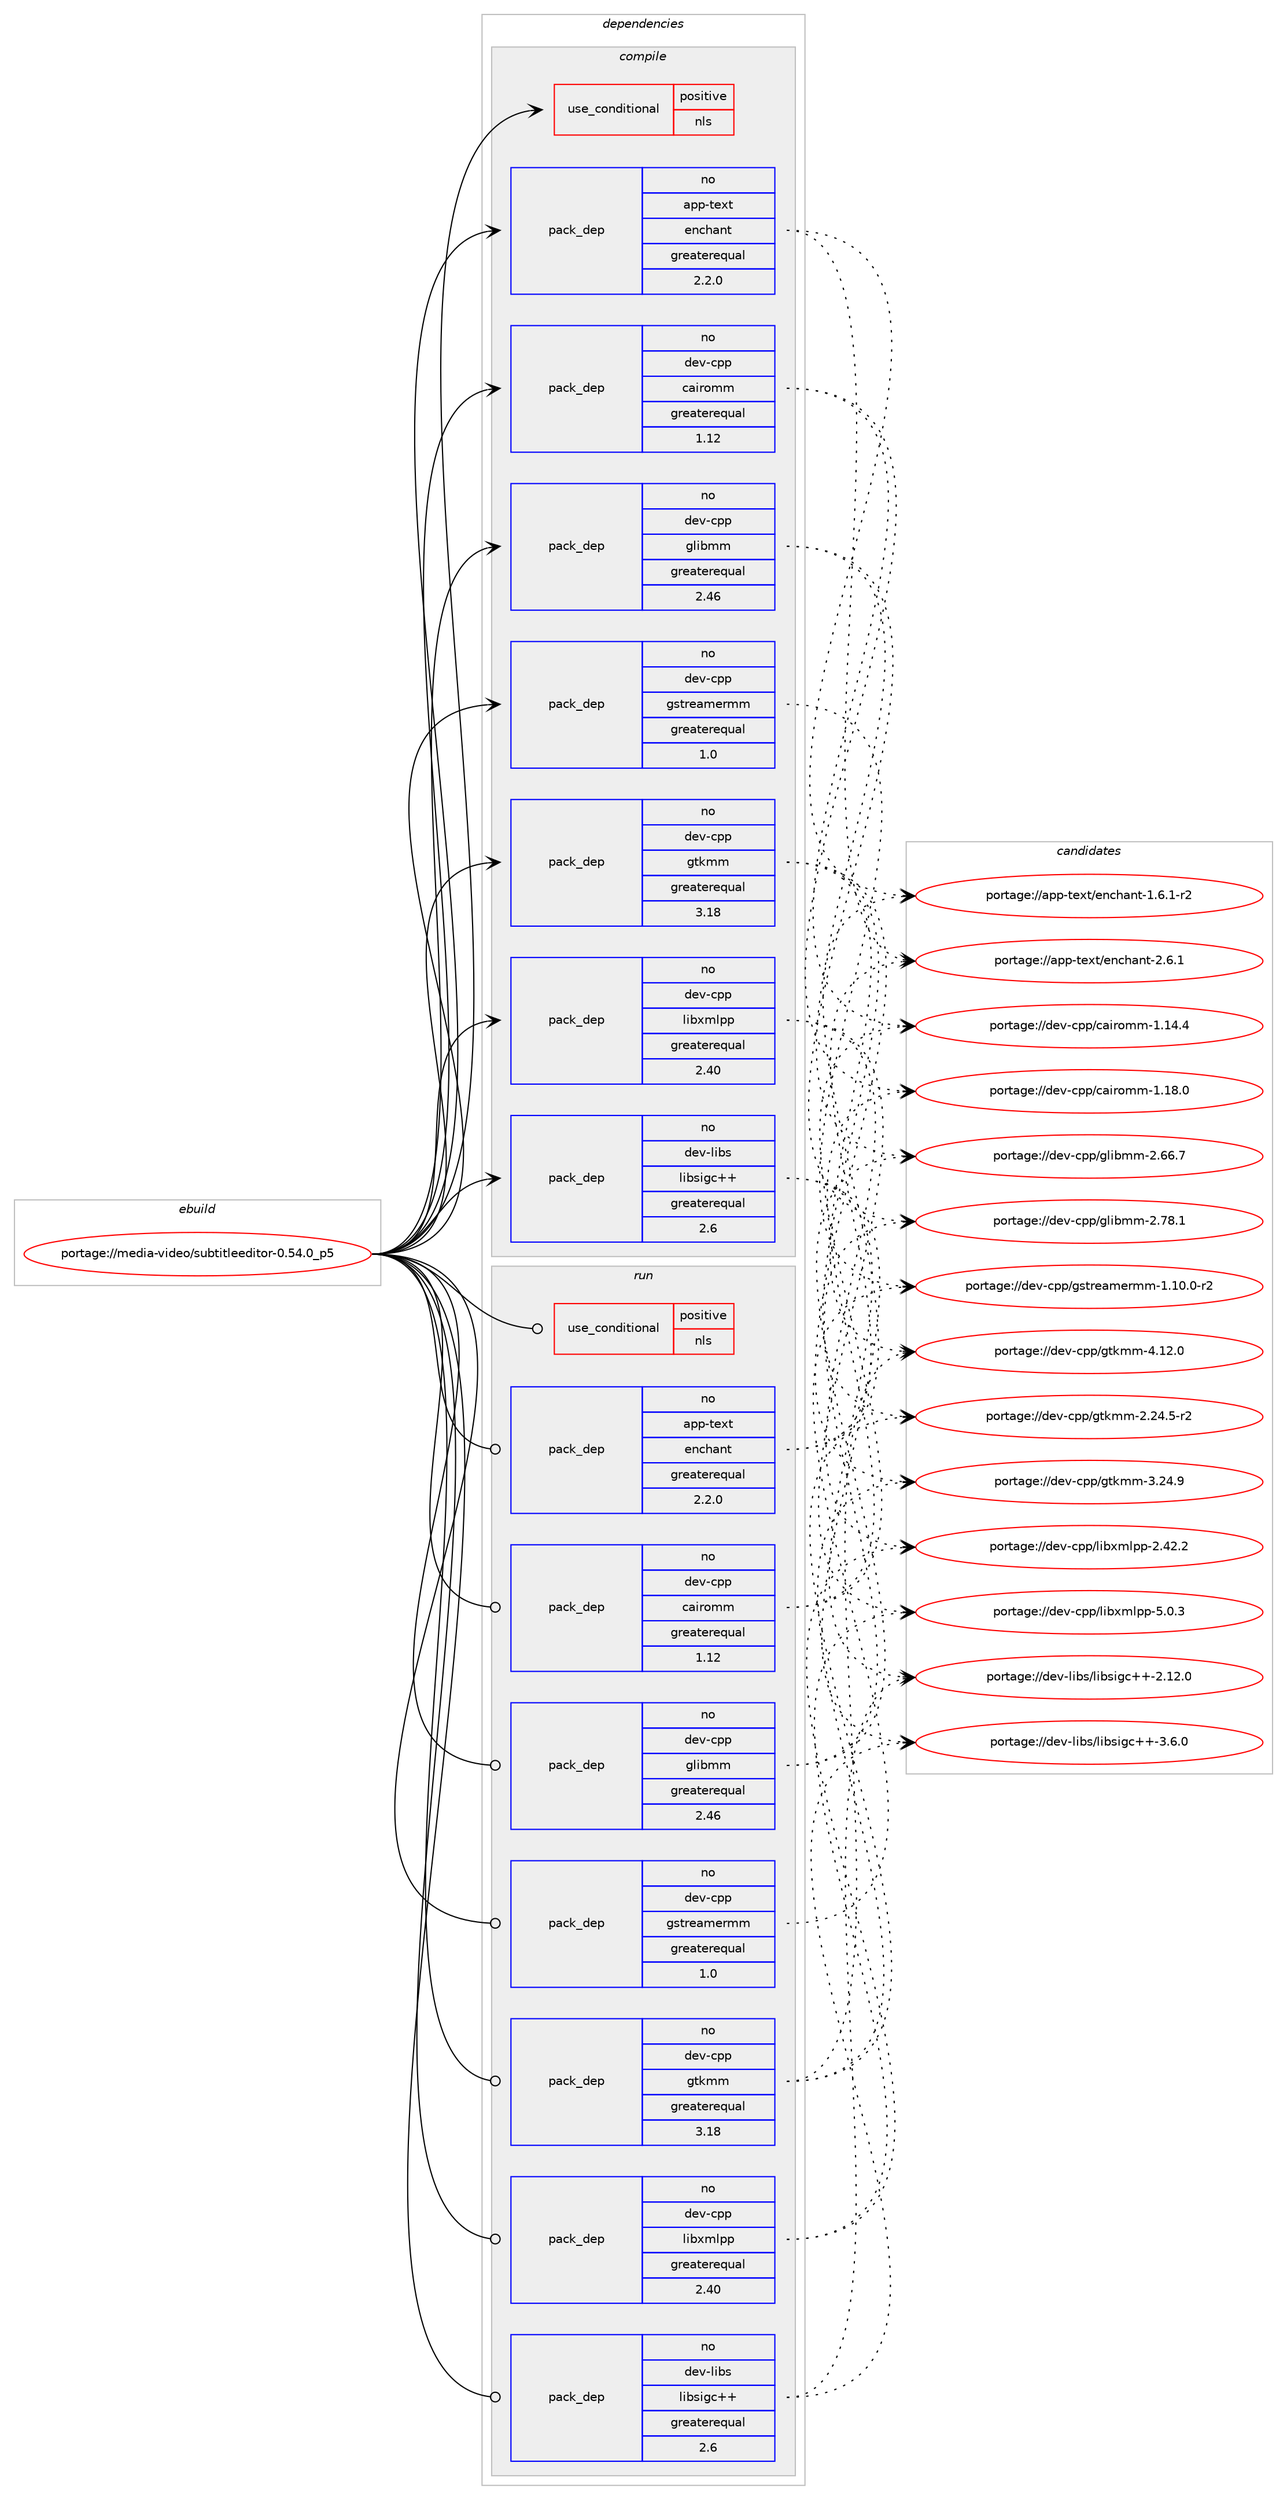 digraph prolog {

# *************
# Graph options
# *************

newrank=true;
concentrate=true;
compound=true;
graph [rankdir=LR,fontname=Helvetica,fontsize=10,ranksep=1.5];#, ranksep=2.5, nodesep=0.2];
edge  [arrowhead=vee];
node  [fontname=Helvetica,fontsize=10];

# **********
# The ebuild
# **********

subgraph cluster_leftcol {
color=gray;
rank=same;
label=<<i>ebuild</i>>;
id [label="portage://media-video/subtitleeditor-0.54.0_p5", color=red, width=4, href="../media-video/subtitleeditor-0.54.0_p5.svg"];
}

# ****************
# The dependencies
# ****************

subgraph cluster_midcol {
color=gray;
label=<<i>dependencies</i>>;
subgraph cluster_compile {
fillcolor="#eeeeee";
style=filled;
label=<<i>compile</i>>;
subgraph cond83706 {
dependency172035 [label=<<TABLE BORDER="0" CELLBORDER="1" CELLSPACING="0" CELLPADDING="4"><TR><TD ROWSPAN="3" CELLPADDING="10">use_conditional</TD></TR><TR><TD>positive</TD></TR><TR><TD>nls</TD></TR></TABLE>>, shape=none, color=red];
# *** BEGIN UNKNOWN DEPENDENCY TYPE (TODO) ***
# dependency172035 -> package_dependency(portage://media-video/subtitleeditor-0.54.0_p5,install,no,virtual,libintl,none,[,,],[],[])
# *** END UNKNOWN DEPENDENCY TYPE (TODO) ***

}
id:e -> dependency172035:w [weight=20,style="solid",arrowhead="vee"];
subgraph pack85842 {
dependency172036 [label=<<TABLE BORDER="0" CELLBORDER="1" CELLSPACING="0" CELLPADDING="4" WIDTH="220"><TR><TD ROWSPAN="6" CELLPADDING="30">pack_dep</TD></TR><TR><TD WIDTH="110">no</TD></TR><TR><TD>app-text</TD></TR><TR><TD>enchant</TD></TR><TR><TD>greaterequal</TD></TR><TR><TD>2.2.0</TD></TR></TABLE>>, shape=none, color=blue];
}
id:e -> dependency172036:w [weight=20,style="solid",arrowhead="vee"];
# *** BEGIN UNKNOWN DEPENDENCY TYPE (TODO) ***
# id -> package_dependency(portage://media-video/subtitleeditor-0.54.0_p5,install,no,app-text,iso-codes,none,[,,],[],[])
# *** END UNKNOWN DEPENDENCY TYPE (TODO) ***

subgraph pack85843 {
dependency172037 [label=<<TABLE BORDER="0" CELLBORDER="1" CELLSPACING="0" CELLPADDING="4" WIDTH="220"><TR><TD ROWSPAN="6" CELLPADDING="30">pack_dep</TD></TR><TR><TD WIDTH="110">no</TD></TR><TR><TD>dev-cpp</TD></TR><TR><TD>cairomm</TD></TR><TR><TD>greaterequal</TD></TR><TR><TD>1.12</TD></TR></TABLE>>, shape=none, color=blue];
}
id:e -> dependency172037:w [weight=20,style="solid",arrowhead="vee"];
subgraph pack85844 {
dependency172038 [label=<<TABLE BORDER="0" CELLBORDER="1" CELLSPACING="0" CELLPADDING="4" WIDTH="220"><TR><TD ROWSPAN="6" CELLPADDING="30">pack_dep</TD></TR><TR><TD WIDTH="110">no</TD></TR><TR><TD>dev-cpp</TD></TR><TR><TD>glibmm</TD></TR><TR><TD>greaterequal</TD></TR><TR><TD>2.46</TD></TR></TABLE>>, shape=none, color=blue];
}
id:e -> dependency172038:w [weight=20,style="solid",arrowhead="vee"];
subgraph pack85845 {
dependency172039 [label=<<TABLE BORDER="0" CELLBORDER="1" CELLSPACING="0" CELLPADDING="4" WIDTH="220"><TR><TD ROWSPAN="6" CELLPADDING="30">pack_dep</TD></TR><TR><TD WIDTH="110">no</TD></TR><TR><TD>dev-cpp</TD></TR><TR><TD>gstreamermm</TD></TR><TR><TD>greaterequal</TD></TR><TR><TD>1.0</TD></TR></TABLE>>, shape=none, color=blue];
}
id:e -> dependency172039:w [weight=20,style="solid",arrowhead="vee"];
subgraph pack85846 {
dependency172040 [label=<<TABLE BORDER="0" CELLBORDER="1" CELLSPACING="0" CELLPADDING="4" WIDTH="220"><TR><TD ROWSPAN="6" CELLPADDING="30">pack_dep</TD></TR><TR><TD WIDTH="110">no</TD></TR><TR><TD>dev-cpp</TD></TR><TR><TD>gtkmm</TD></TR><TR><TD>greaterequal</TD></TR><TR><TD>3.18</TD></TR></TABLE>>, shape=none, color=blue];
}
id:e -> dependency172040:w [weight=20,style="solid",arrowhead="vee"];
subgraph pack85847 {
dependency172041 [label=<<TABLE BORDER="0" CELLBORDER="1" CELLSPACING="0" CELLPADDING="4" WIDTH="220"><TR><TD ROWSPAN="6" CELLPADDING="30">pack_dep</TD></TR><TR><TD WIDTH="110">no</TD></TR><TR><TD>dev-cpp</TD></TR><TR><TD>libxmlpp</TD></TR><TR><TD>greaterequal</TD></TR><TR><TD>2.40</TD></TR></TABLE>>, shape=none, color=blue];
}
id:e -> dependency172041:w [weight=20,style="solid",arrowhead="vee"];
# *** BEGIN UNKNOWN DEPENDENCY TYPE (TODO) ***
# id -> package_dependency(portage://media-video/subtitleeditor-0.54.0_p5,install,no,dev-libs,glib,none,[,,],[slot(2)],[])
# *** END UNKNOWN DEPENDENCY TYPE (TODO) ***

subgraph pack85848 {
dependency172042 [label=<<TABLE BORDER="0" CELLBORDER="1" CELLSPACING="0" CELLPADDING="4" WIDTH="220"><TR><TD ROWSPAN="6" CELLPADDING="30">pack_dep</TD></TR><TR><TD WIDTH="110">no</TD></TR><TR><TD>dev-libs</TD></TR><TR><TD>libsigc++</TD></TR><TR><TD>greaterequal</TD></TR><TR><TD>2.6</TD></TR></TABLE>>, shape=none, color=blue];
}
id:e -> dependency172042:w [weight=20,style="solid",arrowhead="vee"];
# *** BEGIN UNKNOWN DEPENDENCY TYPE (TODO) ***
# id -> package_dependency(portage://media-video/subtitleeditor-0.54.0_p5,install,no,dev-util,desktop-file-utils,none,[,,],[],[])
# *** END UNKNOWN DEPENDENCY TYPE (TODO) ***

# *** BEGIN UNKNOWN DEPENDENCY TYPE (TODO) ***
# id -> package_dependency(portage://media-video/subtitleeditor-0.54.0_p5,install,no,media-libs,gst-plugins-base,none,[,,],[slot(1.0)],[use(enable(X),none),use(enable(pango),none)])
# *** END UNKNOWN DEPENDENCY TYPE (TODO) ***

# *** BEGIN UNKNOWN DEPENDENCY TYPE (TODO) ***
# id -> package_dependency(portage://media-video/subtitleeditor-0.54.0_p5,install,no,media-libs,gst-plugins-good,none,[,,],[slot(1.0)],[])
# *** END UNKNOWN DEPENDENCY TYPE (TODO) ***

# *** BEGIN UNKNOWN DEPENDENCY TYPE (TODO) ***
# id -> package_dependency(portage://media-video/subtitleeditor-0.54.0_p5,install,no,media-libs,gstreamer,none,[,,],[slot(1.0)],[])
# *** END UNKNOWN DEPENDENCY TYPE (TODO) ***

# *** BEGIN UNKNOWN DEPENDENCY TYPE (TODO) ***
# id -> package_dependency(portage://media-video/subtitleeditor-0.54.0_p5,install,no,media-plugins,gst-plugins-meta,none,[,,],[slot(1.0)],[])
# *** END UNKNOWN DEPENDENCY TYPE (TODO) ***

# *** BEGIN UNKNOWN DEPENDENCY TYPE (TODO) ***
# id -> package_dependency(portage://media-video/subtitleeditor-0.54.0_p5,install,no,x11-libs,gtk+,none,[,,],[slot(3)],[])
# *** END UNKNOWN DEPENDENCY TYPE (TODO) ***

# *** BEGIN UNKNOWN DEPENDENCY TYPE (TODO) ***
# id -> package_dependency(portage://media-video/subtitleeditor-0.54.0_p5,install,no,x11-misc,shared-mime-info,none,[,,],[],[])
# *** END UNKNOWN DEPENDENCY TYPE (TODO) ***

}
subgraph cluster_compileandrun {
fillcolor="#eeeeee";
style=filled;
label=<<i>compile and run</i>>;
}
subgraph cluster_run {
fillcolor="#eeeeee";
style=filled;
label=<<i>run</i>>;
subgraph cond83707 {
dependency172043 [label=<<TABLE BORDER="0" CELLBORDER="1" CELLSPACING="0" CELLPADDING="4"><TR><TD ROWSPAN="3" CELLPADDING="10">use_conditional</TD></TR><TR><TD>positive</TD></TR><TR><TD>nls</TD></TR></TABLE>>, shape=none, color=red];
# *** BEGIN UNKNOWN DEPENDENCY TYPE (TODO) ***
# dependency172043 -> package_dependency(portage://media-video/subtitleeditor-0.54.0_p5,run,no,virtual,libintl,none,[,,],[],[])
# *** END UNKNOWN DEPENDENCY TYPE (TODO) ***

}
id:e -> dependency172043:w [weight=20,style="solid",arrowhead="odot"];
subgraph pack85849 {
dependency172044 [label=<<TABLE BORDER="0" CELLBORDER="1" CELLSPACING="0" CELLPADDING="4" WIDTH="220"><TR><TD ROWSPAN="6" CELLPADDING="30">pack_dep</TD></TR><TR><TD WIDTH="110">no</TD></TR><TR><TD>app-text</TD></TR><TR><TD>enchant</TD></TR><TR><TD>greaterequal</TD></TR><TR><TD>2.2.0</TD></TR></TABLE>>, shape=none, color=blue];
}
id:e -> dependency172044:w [weight=20,style="solid",arrowhead="odot"];
# *** BEGIN UNKNOWN DEPENDENCY TYPE (TODO) ***
# id -> package_dependency(portage://media-video/subtitleeditor-0.54.0_p5,run,no,app-text,iso-codes,none,[,,],[],[])
# *** END UNKNOWN DEPENDENCY TYPE (TODO) ***

subgraph pack85850 {
dependency172045 [label=<<TABLE BORDER="0" CELLBORDER="1" CELLSPACING="0" CELLPADDING="4" WIDTH="220"><TR><TD ROWSPAN="6" CELLPADDING="30">pack_dep</TD></TR><TR><TD WIDTH="110">no</TD></TR><TR><TD>dev-cpp</TD></TR><TR><TD>cairomm</TD></TR><TR><TD>greaterequal</TD></TR><TR><TD>1.12</TD></TR></TABLE>>, shape=none, color=blue];
}
id:e -> dependency172045:w [weight=20,style="solid",arrowhead="odot"];
subgraph pack85851 {
dependency172046 [label=<<TABLE BORDER="0" CELLBORDER="1" CELLSPACING="0" CELLPADDING="4" WIDTH="220"><TR><TD ROWSPAN="6" CELLPADDING="30">pack_dep</TD></TR><TR><TD WIDTH="110">no</TD></TR><TR><TD>dev-cpp</TD></TR><TR><TD>glibmm</TD></TR><TR><TD>greaterequal</TD></TR><TR><TD>2.46</TD></TR></TABLE>>, shape=none, color=blue];
}
id:e -> dependency172046:w [weight=20,style="solid",arrowhead="odot"];
subgraph pack85852 {
dependency172047 [label=<<TABLE BORDER="0" CELLBORDER="1" CELLSPACING="0" CELLPADDING="4" WIDTH="220"><TR><TD ROWSPAN="6" CELLPADDING="30">pack_dep</TD></TR><TR><TD WIDTH="110">no</TD></TR><TR><TD>dev-cpp</TD></TR><TR><TD>gstreamermm</TD></TR><TR><TD>greaterequal</TD></TR><TR><TD>1.0</TD></TR></TABLE>>, shape=none, color=blue];
}
id:e -> dependency172047:w [weight=20,style="solid",arrowhead="odot"];
subgraph pack85853 {
dependency172048 [label=<<TABLE BORDER="0" CELLBORDER="1" CELLSPACING="0" CELLPADDING="4" WIDTH="220"><TR><TD ROWSPAN="6" CELLPADDING="30">pack_dep</TD></TR><TR><TD WIDTH="110">no</TD></TR><TR><TD>dev-cpp</TD></TR><TR><TD>gtkmm</TD></TR><TR><TD>greaterequal</TD></TR><TR><TD>3.18</TD></TR></TABLE>>, shape=none, color=blue];
}
id:e -> dependency172048:w [weight=20,style="solid",arrowhead="odot"];
subgraph pack85854 {
dependency172049 [label=<<TABLE BORDER="0" CELLBORDER="1" CELLSPACING="0" CELLPADDING="4" WIDTH="220"><TR><TD ROWSPAN="6" CELLPADDING="30">pack_dep</TD></TR><TR><TD WIDTH="110">no</TD></TR><TR><TD>dev-cpp</TD></TR><TR><TD>libxmlpp</TD></TR><TR><TD>greaterequal</TD></TR><TR><TD>2.40</TD></TR></TABLE>>, shape=none, color=blue];
}
id:e -> dependency172049:w [weight=20,style="solid",arrowhead="odot"];
# *** BEGIN UNKNOWN DEPENDENCY TYPE (TODO) ***
# id -> package_dependency(portage://media-video/subtitleeditor-0.54.0_p5,run,no,dev-libs,glib,none,[,,],[slot(2)],[])
# *** END UNKNOWN DEPENDENCY TYPE (TODO) ***

subgraph pack85855 {
dependency172050 [label=<<TABLE BORDER="0" CELLBORDER="1" CELLSPACING="0" CELLPADDING="4" WIDTH="220"><TR><TD ROWSPAN="6" CELLPADDING="30">pack_dep</TD></TR><TR><TD WIDTH="110">no</TD></TR><TR><TD>dev-libs</TD></TR><TR><TD>libsigc++</TD></TR><TR><TD>greaterequal</TD></TR><TR><TD>2.6</TD></TR></TABLE>>, shape=none, color=blue];
}
id:e -> dependency172050:w [weight=20,style="solid",arrowhead="odot"];
# *** BEGIN UNKNOWN DEPENDENCY TYPE (TODO) ***
# id -> package_dependency(portage://media-video/subtitleeditor-0.54.0_p5,run,no,media-libs,gst-plugins-base,none,[,,],[slot(1.0)],[use(enable(X),none),use(enable(pango),none)])
# *** END UNKNOWN DEPENDENCY TYPE (TODO) ***

# *** BEGIN UNKNOWN DEPENDENCY TYPE (TODO) ***
# id -> package_dependency(portage://media-video/subtitleeditor-0.54.0_p5,run,no,media-libs,gst-plugins-good,none,[,,],[slot(1.0)],[])
# *** END UNKNOWN DEPENDENCY TYPE (TODO) ***

# *** BEGIN UNKNOWN DEPENDENCY TYPE (TODO) ***
# id -> package_dependency(portage://media-video/subtitleeditor-0.54.0_p5,run,no,media-libs,gstreamer,none,[,,],[slot(1.0)],[])
# *** END UNKNOWN DEPENDENCY TYPE (TODO) ***

# *** BEGIN UNKNOWN DEPENDENCY TYPE (TODO) ***
# id -> package_dependency(portage://media-video/subtitleeditor-0.54.0_p5,run,no,media-plugins,gst-plugins-meta,none,[,,],[slot(1.0)],[])
# *** END UNKNOWN DEPENDENCY TYPE (TODO) ***

# *** BEGIN UNKNOWN DEPENDENCY TYPE (TODO) ***
# id -> package_dependency(portage://media-video/subtitleeditor-0.54.0_p5,run,no,x11-libs,gtk+,none,[,,],[slot(3)],[])
# *** END UNKNOWN DEPENDENCY TYPE (TODO) ***

}
}

# **************
# The candidates
# **************

subgraph cluster_choices {
rank=same;
color=gray;
label=<<i>candidates</i>>;

subgraph choice85842 {
color=black;
nodesep=1;
choice97112112451161011201164710111099104971101164549465446494511450 [label="portage://app-text/enchant-1.6.1-r2", color=red, width=4,href="../app-text/enchant-1.6.1-r2.svg"];
choice9711211245116101120116471011109910497110116455046544649 [label="portage://app-text/enchant-2.6.1", color=red, width=4,href="../app-text/enchant-2.6.1.svg"];
dependency172036:e -> choice97112112451161011201164710111099104971101164549465446494511450:w [style=dotted,weight="100"];
dependency172036:e -> choice9711211245116101120116471011109910497110116455046544649:w [style=dotted,weight="100"];
}
subgraph choice85843 {
color=black;
nodesep=1;
choice100101118459911211247999710511411110910945494649524652 [label="portage://dev-cpp/cairomm-1.14.4", color=red, width=4,href="../dev-cpp/cairomm-1.14.4.svg"];
choice100101118459911211247999710511411110910945494649564648 [label="portage://dev-cpp/cairomm-1.18.0", color=red, width=4,href="../dev-cpp/cairomm-1.18.0.svg"];
dependency172037:e -> choice100101118459911211247999710511411110910945494649524652:w [style=dotted,weight="100"];
dependency172037:e -> choice100101118459911211247999710511411110910945494649564648:w [style=dotted,weight="100"];
}
subgraph choice85844 {
color=black;
nodesep=1;
choice1001011184599112112471031081059810910945504654544655 [label="portage://dev-cpp/glibmm-2.66.7", color=red, width=4,href="../dev-cpp/glibmm-2.66.7.svg"];
choice1001011184599112112471031081059810910945504655564649 [label="portage://dev-cpp/glibmm-2.78.1", color=red, width=4,href="../dev-cpp/glibmm-2.78.1.svg"];
dependency172038:e -> choice1001011184599112112471031081059810910945504654544655:w [style=dotted,weight="100"];
dependency172038:e -> choice1001011184599112112471031081059810910945504655564649:w [style=dotted,weight="100"];
}
subgraph choice85845 {
color=black;
nodesep=1;
choice10010111845991121124710311511611410197109101114109109454946494846484511450 [label="portage://dev-cpp/gstreamermm-1.10.0-r2", color=red, width=4,href="../dev-cpp/gstreamermm-1.10.0-r2.svg"];
dependency172039:e -> choice10010111845991121124710311511611410197109101114109109454946494846484511450:w [style=dotted,weight="100"];
}
subgraph choice85846 {
color=black;
nodesep=1;
choice100101118459911211247103116107109109455046505246534511450 [label="portage://dev-cpp/gtkmm-2.24.5-r2", color=red, width=4,href="../dev-cpp/gtkmm-2.24.5-r2.svg"];
choice10010111845991121124710311610710910945514650524657 [label="portage://dev-cpp/gtkmm-3.24.9", color=red, width=4,href="../dev-cpp/gtkmm-3.24.9.svg"];
choice10010111845991121124710311610710910945524649504648 [label="portage://dev-cpp/gtkmm-4.12.0", color=red, width=4,href="../dev-cpp/gtkmm-4.12.0.svg"];
dependency172040:e -> choice100101118459911211247103116107109109455046505246534511450:w [style=dotted,weight="100"];
dependency172040:e -> choice10010111845991121124710311610710910945514650524657:w [style=dotted,weight="100"];
dependency172040:e -> choice10010111845991121124710311610710910945524649504648:w [style=dotted,weight="100"];
}
subgraph choice85847 {
color=black;
nodesep=1;
choice1001011184599112112471081059812010910811211245504652504650 [label="portage://dev-cpp/libxmlpp-2.42.2", color=red, width=4,href="../dev-cpp/libxmlpp-2.42.2.svg"];
choice10010111845991121124710810598120109108112112455346484651 [label="portage://dev-cpp/libxmlpp-5.0.3", color=red, width=4,href="../dev-cpp/libxmlpp-5.0.3.svg"];
dependency172041:e -> choice1001011184599112112471081059812010910811211245504652504650:w [style=dotted,weight="100"];
dependency172041:e -> choice10010111845991121124710810598120109108112112455346484651:w [style=dotted,weight="100"];
}
subgraph choice85848 {
color=black;
nodesep=1;
choice1001011184510810598115471081059811510510399434345504649504648 [label="portage://dev-libs/libsigc++-2.12.0", color=red, width=4,href="../dev-libs/libsigc++-2.12.0.svg"];
choice10010111845108105981154710810598115105103994343455146544648 [label="portage://dev-libs/libsigc++-3.6.0", color=red, width=4,href="../dev-libs/libsigc++-3.6.0.svg"];
dependency172042:e -> choice1001011184510810598115471081059811510510399434345504649504648:w [style=dotted,weight="100"];
dependency172042:e -> choice10010111845108105981154710810598115105103994343455146544648:w [style=dotted,weight="100"];
}
subgraph choice85849 {
color=black;
nodesep=1;
choice97112112451161011201164710111099104971101164549465446494511450 [label="portage://app-text/enchant-1.6.1-r2", color=red, width=4,href="../app-text/enchant-1.6.1-r2.svg"];
choice9711211245116101120116471011109910497110116455046544649 [label="portage://app-text/enchant-2.6.1", color=red, width=4,href="../app-text/enchant-2.6.1.svg"];
dependency172044:e -> choice97112112451161011201164710111099104971101164549465446494511450:w [style=dotted,weight="100"];
dependency172044:e -> choice9711211245116101120116471011109910497110116455046544649:w [style=dotted,weight="100"];
}
subgraph choice85850 {
color=black;
nodesep=1;
choice100101118459911211247999710511411110910945494649524652 [label="portage://dev-cpp/cairomm-1.14.4", color=red, width=4,href="../dev-cpp/cairomm-1.14.4.svg"];
choice100101118459911211247999710511411110910945494649564648 [label="portage://dev-cpp/cairomm-1.18.0", color=red, width=4,href="../dev-cpp/cairomm-1.18.0.svg"];
dependency172045:e -> choice100101118459911211247999710511411110910945494649524652:w [style=dotted,weight="100"];
dependency172045:e -> choice100101118459911211247999710511411110910945494649564648:w [style=dotted,weight="100"];
}
subgraph choice85851 {
color=black;
nodesep=1;
choice1001011184599112112471031081059810910945504654544655 [label="portage://dev-cpp/glibmm-2.66.7", color=red, width=4,href="../dev-cpp/glibmm-2.66.7.svg"];
choice1001011184599112112471031081059810910945504655564649 [label="portage://dev-cpp/glibmm-2.78.1", color=red, width=4,href="../dev-cpp/glibmm-2.78.1.svg"];
dependency172046:e -> choice1001011184599112112471031081059810910945504654544655:w [style=dotted,weight="100"];
dependency172046:e -> choice1001011184599112112471031081059810910945504655564649:w [style=dotted,weight="100"];
}
subgraph choice85852 {
color=black;
nodesep=1;
choice10010111845991121124710311511611410197109101114109109454946494846484511450 [label="portage://dev-cpp/gstreamermm-1.10.0-r2", color=red, width=4,href="../dev-cpp/gstreamermm-1.10.0-r2.svg"];
dependency172047:e -> choice10010111845991121124710311511611410197109101114109109454946494846484511450:w [style=dotted,weight="100"];
}
subgraph choice85853 {
color=black;
nodesep=1;
choice100101118459911211247103116107109109455046505246534511450 [label="portage://dev-cpp/gtkmm-2.24.5-r2", color=red, width=4,href="../dev-cpp/gtkmm-2.24.5-r2.svg"];
choice10010111845991121124710311610710910945514650524657 [label="portage://dev-cpp/gtkmm-3.24.9", color=red, width=4,href="../dev-cpp/gtkmm-3.24.9.svg"];
choice10010111845991121124710311610710910945524649504648 [label="portage://dev-cpp/gtkmm-4.12.0", color=red, width=4,href="../dev-cpp/gtkmm-4.12.0.svg"];
dependency172048:e -> choice100101118459911211247103116107109109455046505246534511450:w [style=dotted,weight="100"];
dependency172048:e -> choice10010111845991121124710311610710910945514650524657:w [style=dotted,weight="100"];
dependency172048:e -> choice10010111845991121124710311610710910945524649504648:w [style=dotted,weight="100"];
}
subgraph choice85854 {
color=black;
nodesep=1;
choice1001011184599112112471081059812010910811211245504652504650 [label="portage://dev-cpp/libxmlpp-2.42.2", color=red, width=4,href="../dev-cpp/libxmlpp-2.42.2.svg"];
choice10010111845991121124710810598120109108112112455346484651 [label="portage://dev-cpp/libxmlpp-5.0.3", color=red, width=4,href="../dev-cpp/libxmlpp-5.0.3.svg"];
dependency172049:e -> choice1001011184599112112471081059812010910811211245504652504650:w [style=dotted,weight="100"];
dependency172049:e -> choice10010111845991121124710810598120109108112112455346484651:w [style=dotted,weight="100"];
}
subgraph choice85855 {
color=black;
nodesep=1;
choice1001011184510810598115471081059811510510399434345504649504648 [label="portage://dev-libs/libsigc++-2.12.0", color=red, width=4,href="../dev-libs/libsigc++-2.12.0.svg"];
choice10010111845108105981154710810598115105103994343455146544648 [label="portage://dev-libs/libsigc++-3.6.0", color=red, width=4,href="../dev-libs/libsigc++-3.6.0.svg"];
dependency172050:e -> choice1001011184510810598115471081059811510510399434345504649504648:w [style=dotted,weight="100"];
dependency172050:e -> choice10010111845108105981154710810598115105103994343455146544648:w [style=dotted,weight="100"];
}
}

}
